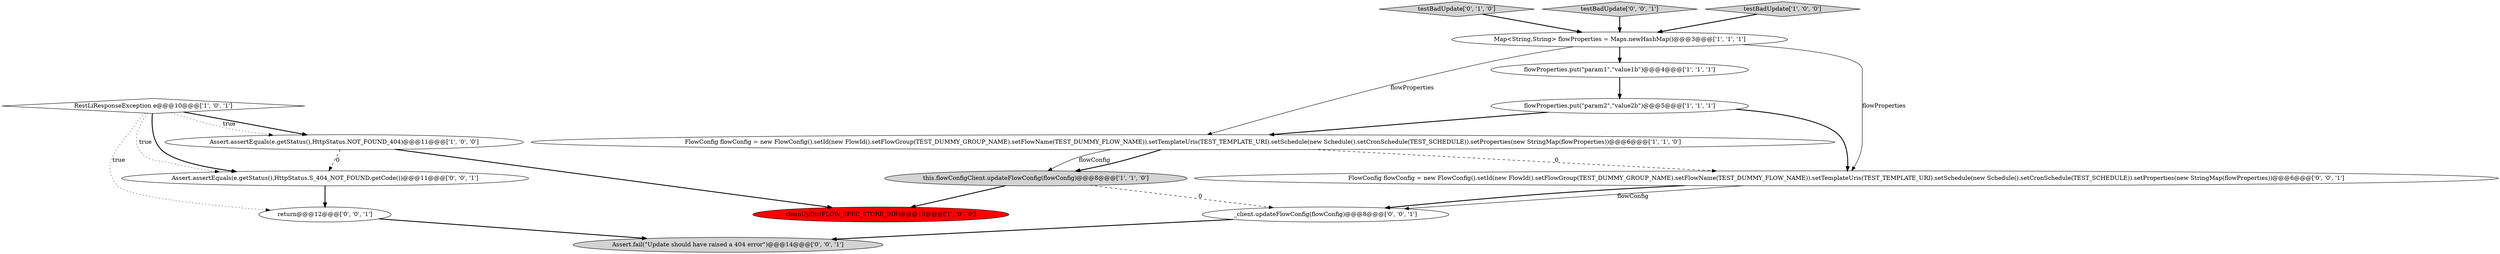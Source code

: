 digraph {
4 [style = filled, label = "FlowConfig flowConfig = new FlowConfig().setId(new FlowId().setFlowGroup(TEST_DUMMY_GROUP_NAME).setFlowName(TEST_DUMMY_FLOW_NAME)).setTemplateUris(TEST_TEMPLATE_URI).setSchedule(new Schedule().setCronSchedule(TEST_SCHEDULE)).setProperties(new StringMap(flowProperties))@@@6@@@['1', '1', '0']", fillcolor = white, shape = ellipse image = "AAA0AAABBB1BBB"];
6 [style = filled, label = "cleanUpDir(FLOW_SPEC_STORE_DIR)@@@13@@@['1', '0', '0']", fillcolor = red, shape = ellipse image = "AAA1AAABBB1BBB"];
10 [style = filled, label = "Assert.fail(\"Update should have raised a 404 error\")@@@14@@@['0', '0', '1']", fillcolor = lightgray, shape = ellipse image = "AAA0AAABBB3BBB"];
9 [style = filled, label = "testBadUpdate['0', '1', '0']", fillcolor = lightgray, shape = diamond image = "AAA0AAABBB2BBB"];
13 [style = filled, label = "return@@@12@@@['0', '0', '1']", fillcolor = white, shape = ellipse image = "AAA0AAABBB3BBB"];
5 [style = filled, label = "Assert.assertEquals(e.getStatus(),HttpStatus.NOT_FOUND_404)@@@11@@@['1', '0', '0']", fillcolor = white, shape = ellipse image = "AAA0AAABBB1BBB"];
12 [style = filled, label = "_client.updateFlowConfig(flowConfig)@@@8@@@['0', '0', '1']", fillcolor = white, shape = ellipse image = "AAA0AAABBB3BBB"];
11 [style = filled, label = "testBadUpdate['0', '0', '1']", fillcolor = lightgray, shape = diamond image = "AAA0AAABBB3BBB"];
1 [style = filled, label = "RestLiResponseException e@@@10@@@['1', '0', '1']", fillcolor = white, shape = diamond image = "AAA0AAABBB1BBB"];
14 [style = filled, label = "FlowConfig flowConfig = new FlowConfig().setId(new FlowId().setFlowGroup(TEST_DUMMY_GROUP_NAME).setFlowName(TEST_DUMMY_FLOW_NAME)).setTemplateUris(TEST_TEMPLATE_URI).setSchedule(new Schedule().setCronSchedule(TEST_SCHEDULE)).setProperties(new StringMap(flowProperties))@@@6@@@['0', '0', '1']", fillcolor = white, shape = ellipse image = "AAA0AAABBB3BBB"];
15 [style = filled, label = "Assert.assertEquals(e.getStatus(),HttpStatus.S_404_NOT_FOUND.getCode())@@@11@@@['0', '0', '1']", fillcolor = white, shape = ellipse image = "AAA0AAABBB3BBB"];
2 [style = filled, label = "this.flowConfigClient.updateFlowConfig(flowConfig)@@@8@@@['1', '1', '0']", fillcolor = lightgray, shape = ellipse image = "AAA0AAABBB1BBB"];
0 [style = filled, label = "flowProperties.put(\"param1\",\"value1b\")@@@4@@@['1', '1', '1']", fillcolor = white, shape = ellipse image = "AAA0AAABBB1BBB"];
3 [style = filled, label = "Map<String,String> flowProperties = Maps.newHashMap()@@@3@@@['1', '1', '1']", fillcolor = white, shape = ellipse image = "AAA0AAABBB1BBB"];
8 [style = filled, label = "flowProperties.put(\"param2\",\"value2b\")@@@5@@@['1', '1', '1']", fillcolor = white, shape = ellipse image = "AAA0AAABBB1BBB"];
7 [style = filled, label = "testBadUpdate['1', '0', '0']", fillcolor = lightgray, shape = diamond image = "AAA0AAABBB1BBB"];
1->5 [style = bold, label=""];
13->10 [style = bold, label=""];
15->13 [style = bold, label=""];
2->6 [style = bold, label=""];
1->15 [style = bold, label=""];
8->14 [style = bold, label=""];
4->2 [style = bold, label=""];
7->3 [style = bold, label=""];
3->0 [style = bold, label=""];
3->14 [style = solid, label="flowProperties"];
1->13 [style = dotted, label="true"];
14->12 [style = solid, label="flowConfig"];
2->12 [style = dashed, label="0"];
12->10 [style = bold, label=""];
3->4 [style = solid, label="flowProperties"];
5->6 [style = bold, label=""];
11->3 [style = bold, label=""];
1->15 [style = dotted, label="true"];
14->12 [style = bold, label=""];
0->8 [style = bold, label=""];
4->2 [style = solid, label="flowConfig"];
9->3 [style = bold, label=""];
4->14 [style = dashed, label="0"];
8->4 [style = bold, label=""];
5->15 [style = dashed, label="0"];
1->5 [style = dotted, label="true"];
}
